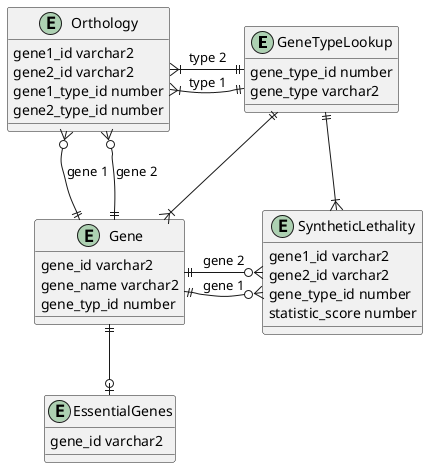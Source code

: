 @startuml
entity GeneTypeLookup {
    gene_type_id number
    gene_type varchar2
}

entity Gene {
    gene_id varchar2
    gene_name varchar2
    gene_typ_id number
}

entity Orthology {
    gene1_id varchar2
    gene2_id varchar2
    gene1_type_id number
    gene2_type_id number
}

entity SyntheticLethality {
    gene1_id varchar2
    gene2_id varchar2
    gene_type_id number
    statistic_score number
}

entity EssentialGenes {
    gene_id varchar2
}

GeneTypeLookup ||--|{ Gene
GeneTypeLookup ||-l-|{ Orthology : "type 2"
GeneTypeLookup ||--|{ Orthology : "type 1"
Gene ||-l-o{ Orthology : "gene 1"
Gene ||--o{ Orthology : "gene 2"
GeneTypeLookup ||--|{ SyntheticLethality
Gene ||-r-o{ SyntheticLethality : "gene 2"
Gene ||--o{ SyntheticLethality : "gene 1"
Gene ||--o| EssentialGenes

@enduml